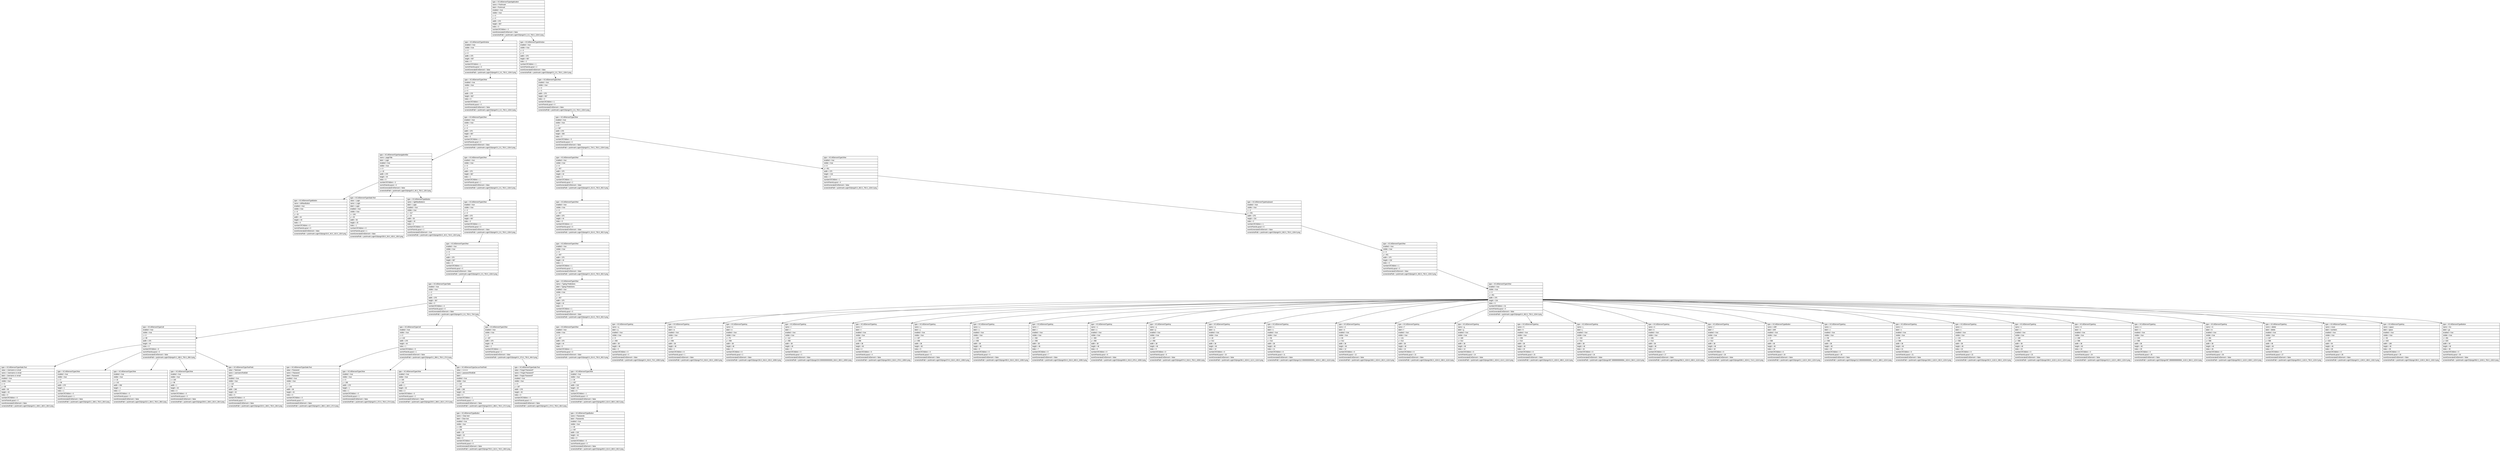 digraph Layout {

	node [shape=record fontname=Arial];

	0	[label="{type = XCUIElementTypeApplication\l|name = Poshmark\l|label = Poshmark\l|enabled = true\l|visible = true\l|x = 0\l|y = 0\l|width = 375\l|height = 667\l|index = 0\l|numberOfChildren = 3\l|eventGeneratedOnElement = false \l|screenshotPath = poshmark-Login/S3/pngs/0.0_0.0_750.0_1334.0.png\l}"]
	1	[label="{type = XCUIElementTypeWindow\l|enabled = true\l|visible = true\l|x = 0\l|y = 0\l|width = 375\l|height = 667\l|index = 0\l|numberOfChildren = 1\l|numInParentLayout = 0\l|eventGeneratedOnElement = false \l|screenshotPath = poshmark-Login/S3/pngs/0.0_0.0_750.0_1334.0.png\l}"]
	2	[label="{type = XCUIElementTypeWindow\l|enabled = true\l|visible = true\l|x = 0\l|y = 0\l|width = 375\l|height = 667\l|index = 2\l|numberOfChildren = 1\l|numInParentLayout = 2\l|eventGeneratedOnElement = false \l|screenshotPath = poshmark-Login/S3/pngs/0.0_0.0_750.0_1334.0.png\l}"]
	3	[label="{type = XCUIElementTypeOther\l|enabled = true\l|visible = true\l|x = 0\l|y = 0\l|width = 375\l|height = 667\l|index = 0\l|numberOfChildren = 1\l|numInParentLayout = 0\l|eventGeneratedOnElement = false \l|screenshotPath = poshmark-Login/S3/pngs/0.0_0.0_750.0_1334.0.png\l}"]
	4	[label="{type = XCUIElementTypeOther\l|enabled = true\l|visible = true\l|x = 0\l|y = 0\l|width = 375\l|height = 667\l|index = 0\l|numberOfChildren = 1\l|numInParentLayout = 0\l|eventGeneratedOnElement = false \l|screenshotPath = poshmark-Login/S3/pngs/0.0_0.0_750.0_1334.0.png\l}"]
	5	[label="{type = XCUIElementTypeOther\l|enabled = true\l|visible = true\l|x = 0\l|y = 0\l|width = 375\l|height = 667\l|index = 0\l|numberOfChildren = 2\l|numInParentLayout = 0\l|eventGeneratedOnElement = false \l|screenshotPath = poshmark-Login/S3/pngs/0.0_0.0_750.0_1334.0.png\l}"]
	6	[label="{type = XCUIElementTypeOther\l|enabled = true\l|visible = true\l|x = 0\l|y = 367\l|width = 375\l|height = 300\l|index = 0\l|numberOfChildren = 5\l|numInParentLayout = 0\l|eventGeneratedOnElement = false \l|screenshotPath = poshmark-Login/S3/pngs/0.0_734.0_750.0_1334.0.png\l}"]
	7	[label="{type = XCUIElementTypeNavigationBar\l|name = pageTitle\l|label = Login\l|enabled = true\l|visible = true\l|x = 0\l|y = 20\l|width = 375\l|height = 44\l|index = 0\l|numberOfChildren = 3\l|numInParentLayout = 0\l|eventGeneratedOnElement = false \l|screenshotPath = poshmark-Login/S3/pngs/0.0_40.0_750.0_128.0.png\l}"]
	8	[label="{type = XCUIElementTypeOther\l|enabled = true\l|visible = true\l|x = 0\l|y = 0\l|width = 375\l|height = 667\l|index = 1\l|numberOfChildren = 1\l|numInParentLayout = 1\l|eventGeneratedOnElement = false \l|screenshotPath = poshmark-Login/S3/pngs/0.0_0.0_750.0_1334.0.png\l}"]
	9	[label="{type = XCUIElementTypeOther\l|enabled = true\l|visible = true\l|x = 0\l|y = 407\l|width = 375\l|height = 44\l|index = 2\l|numberOfChildren = 1\l|numInParentLayout = 2\l|eventGeneratedOnElement = false \l|screenshotPath = poshmark-Login/S3/pngs/0.0_814.0_750.0_902.0.png\l}"]
	10	[label="{type = XCUIElementTypeOther\l|enabled = true\l|visible = true\l|x = 0\l|y = 451\l|width = 375\l|height = 216\l|index = 4\l|numberOfChildren = 1\l|numInParentLayout = 4\l|eventGeneratedOnElement = false \l|screenshotPath = poshmark-Login/S3/pngs/0.0_902.0_750.0_1334.0.png\l}"]
	11	[label="{type = XCUIElementTypeButton\l|name = leftNavButton\l|enabled = true\l|visible = true\l|x = 8\l|y = 20\l|width = 43\l|height = 44\l|index = 0\l|numberOfChildren = 0\l|numInParentLayout = 0\l|eventGeneratedOnElement = false \l|screenshotPath = poshmark-Login/S3/pngs/16.0_40.0_102.0_128.0.png\l}"]
	12	[label="{type = XCUIElementTypeStaticText\l|value = Login\l|name = Login\l|label = Login\l|enabled = true\l|visible = true\l|x = 163\l|y = 29\l|width = 50\l|height = 25\l|index = 1\l|numberOfChildren = 0\l|numInParentLayout = 1\l|eventGeneratedOnElement = false \l|screenshotPath = poshmark-Login/S3/pngs/326.0_58.0_426.0_108.0.png\l}"]
	13	[label="{type = XCUIElementTypeButton\l|name = rightNavButton1\l|label = Login\l|enabled = true\l|visible = true\l|x = 317\l|y = 20\l|width = 50\l|height = 44\l|index = 2\l|numberOfChildren = 0\l|numInParentLayout = 2\l|eventGeneratedOnElement = true \l|screenshotPath = poshmark-Login/S3/pngs/634.0_40.0_734.0_128.0.png\l}"]
	14	[label="{type = XCUIElementTypeOther\l|enabled = true\l|visible = true\l|x = 0\l|y = 0\l|width = 375\l|height = 667\l|index = 0\l|numberOfChildren = 1\l|numInParentLayout = 0\l|eventGeneratedOnElement = false \l|screenshotPath = poshmark-Login/S3/pngs/0.0_0.0_750.0_1334.0.png\l}"]
	15	[label="{type = XCUIElementTypeOther\l|enabled = true\l|visible = true\l|x = 0\l|y = 407\l|width = 375\l|height = 44\l|index = 0\l|numberOfChildren = 2\l|numInParentLayout = 0\l|eventGeneratedOnElement = false \l|screenshotPath = poshmark-Login/S3/pngs/0.0_814.0_750.0_902.0.png\l}"]
	16	[label="{type = XCUIElementTypeKeyboard\l|enabled = true\l|visible = true\l|x = 0\l|y = 451\l|width = 375\l|height = 216\l|index = 0\l|numberOfChildren = 1\l|numInParentLayout = 0\l|eventGeneratedOnElement = false \l|screenshotPath = poshmark-Login/S3/pngs/0.0_902.0_750.0_1334.0.png\l}"]
	17	[label="{type = XCUIElementTypeOther\l|enabled = true\l|visible = true\l|x = 0\l|y = 0\l|width = 375\l|height = 667\l|index = 0\l|numberOfChildren = 1\l|numInParentLayout = 0\l|eventGeneratedOnElement = false \l|screenshotPath = poshmark-Login/S3/pngs/0.0_0.0_750.0_1334.0.png\l}"]
	18	[label="{type = XCUIElementTypeOther\l|enabled = true\l|visible = true\l|x = 0\l|y = 407\l|width = 375\l|height = 44\l|index = 1\l|numberOfChildren = 1\l|numInParentLayout = 1\l|eventGeneratedOnElement = false \l|screenshotPath = poshmark-Login/S3/pngs/0.0_814.0_750.0_902.0.png\l}"]
	19	[label="{type = XCUIElementTypeOther\l|enabled = true\l|visible = true\l|x = 0\l|y = 451\l|width = 375\l|height = 216\l|index = 0\l|numberOfChildren = 1\l|numInParentLayout = 0\l|eventGeneratedOnElement = false \l|screenshotPath = poshmark-Login/S3/pngs/0.0_902.0_750.0_1334.0.png\l}"]
	20	[label="{type = XCUIElementTypeTable\l|enabled = true\l|visible = true\l|x = 0\l|y = 0\l|width = 375\l|height = 367\l|index = 0\l|numberOfChildren = 4\l|numInParentLayout = 0\l|eventGeneratedOnElement = false \l|screenshotPath = poshmark-Login/S3/pngs/0.0_0.0_750.0_734.0.png\l}"]
	21	[label="{type = XCUIElementTypeOther\l|name = Typing Predictions\l|label = Typing Predictions\l|enabled = true\l|visible = true\l|x = 0\l|y = 407\l|width = 375\l|height = 44\l|index = 0\l|numberOfChildren = 1\l|numInParentLayout = 0\l|eventGeneratedOnElement = false \l|screenshotPath = poshmark-Login/S3/pngs/0.0_814.0_750.0_902.0.png\l}"]
	22	[label="{type = XCUIElementTypeOther\l|enabled = true\l|visible = true\l|x = 0\l|y = 451\l|width = 375\l|height = 216\l|index = 0\l|numberOfChildren = 31\l|numInParentLayout = 0\l|eventGeneratedOnElement = false \l|screenshotPath = poshmark-Login/S3/pngs/0.0_902.0_750.0_1334.0.png\l}"]
	23	[label="{type = XCUIElementTypeCell\l|enabled = true\l|visible = true\l|x = 0\l|y = 99\l|width = 375\l|height = 44\l|index = 0\l|numberOfChildren = 6\l|numInParentLayout = 0\l|eventGeneratedOnElement = false \l|screenshotPath = poshmark-Login/S3/pngs/0.0_198.0_750.0_286.0.png\l}"]
	24	[label="{type = XCUIElementTypeCell\l|enabled = true\l|visible = true\l|x = 0\l|y = 143\l|width = 375\l|height = 44\l|index = 1\l|numberOfChildren = 5\l|numInParentLayout = 1\l|eventGeneratedOnElement = false \l|screenshotPath = poshmark-Login/S3/pngs/0.0_286.0_750.0_374.0.png\l}"]
	25	[label="{type = XCUIElementTypeOther\l|enabled = true\l|visible = true\l|x = 0\l|y = 187\l|width = 375\l|height = 45\l|index = 2\l|numberOfChildren = 1\l|numInParentLayout = 2\l|eventGeneratedOnElement = false \l|screenshotPath = poshmark-Login/S3/pngs/0.0_374.0_750.0_464.0.png\l}"]
	26	[label="{type = XCUIElementTypeOther\l|enabled = true\l|visible = true\l|x = 0\l|y = 407\l|width = 375\l|height = 44\l|index = 0\l|numberOfChildren = 1\l|numInParentLayout = 0\l|eventGeneratedOnElement = false \l|screenshotPath = poshmark-Login/S3/pngs/0.0_814.0_750.0_902.0.png\l}"]
	27	[label="{type = XCUIElementTypeKey\l|name = q\l|label = q\l|enabled = true\l|visible = true\l|x = 0\l|y = 458\l|width = 38\l|height = 46\l|index = 0\l|numberOfChildren = 0\l|numInParentLayout = 0\l|eventGeneratedOnElement = false \l|screenshotPath = poshmark-Login/S3/pngs/0.0_916.0_76.0_1008.0.png\l}"]
	28	[label="{type = XCUIElementTypeKey\l|name = w\l|label = w\l|enabled = true\l|visible = true\l|x = 37\l|y = 458\l|width = 38\l|height = 46\l|index = 1\l|numberOfChildren = 0\l|numInParentLayout = 1\l|eventGeneratedOnElement = false \l|screenshotPath = poshmark-Login/S3/pngs/74.0_916.0_150.0_1008.0.png\l}"]
	29	[label="{type = XCUIElementTypeKey\l|name = e\l|label = e\l|enabled = true\l|visible = true\l|x = 75\l|y = 458\l|width = 38\l|height = 46\l|index = 2\l|numberOfChildren = 0\l|numInParentLayout = 2\l|eventGeneratedOnElement = false \l|screenshotPath = poshmark-Login/S3/pngs/150.0_916.0_226.0_1008.0.png\l}"]
	30	[label="{type = XCUIElementTypeKey\l|name = r\l|label = r\l|enabled = true\l|visible = true\l|x = 112\l|y = 458\l|width = 38\l|height = 46\l|index = 3\l|numberOfChildren = 0\l|numInParentLayout = 3\l|eventGeneratedOnElement = false \l|screenshotPath = poshmark-Login/S3/pngs/224.00000000000003_916.0_300.0_1008.0.png\l}"]
	31	[label="{type = XCUIElementTypeKey\l|name = t\l|label = t\l|enabled = true\l|visible = true\l|x = 150\l|y = 458\l|width = 38\l|height = 46\l|index = 4\l|numberOfChildren = 0\l|numInParentLayout = 4\l|eventGeneratedOnElement = false \l|screenshotPath = poshmark-Login/S3/pngs/300.0_916.0_376.0_1008.0.png\l}"]
	32	[label="{type = XCUIElementTypeKey\l|name = y\l|label = y\l|enabled = true\l|visible = true\l|x = 187\l|y = 458\l|width = 38\l|height = 46\l|index = 5\l|numberOfChildren = 0\l|numInParentLayout = 5\l|eventGeneratedOnElement = false \l|screenshotPath = poshmark-Login/S3/pngs/374.0_916.0_450.0_1008.0.png\l}"]
	33	[label="{type = XCUIElementTypeKey\l|name = u\l|label = u\l|enabled = true\l|visible = true\l|x = 225\l|y = 458\l|width = 38\l|height = 46\l|index = 6\l|numberOfChildren = 0\l|numInParentLayout = 6\l|eventGeneratedOnElement = false \l|screenshotPath = poshmark-Login/S3/pngs/450.0_916.0_526.0_1008.0.png\l}"]
	34	[label="{type = XCUIElementTypeKey\l|name = i\l|label = i\l|enabled = true\l|visible = true\l|x = 262\l|y = 458\l|width = 38\l|height = 46\l|index = 7\l|numberOfChildren = 0\l|numInParentLayout = 7\l|eventGeneratedOnElement = false \l|screenshotPath = poshmark-Login/S3/pngs/524.0_916.0_600.0_1008.0.png\l}"]
	35	[label="{type = XCUIElementTypeKey\l|name = o\l|label = o\l|enabled = true\l|visible = true\l|x = 300\l|y = 458\l|width = 38\l|height = 46\l|index = 8\l|numberOfChildren = 0\l|numInParentLayout = 8\l|eventGeneratedOnElement = false \l|screenshotPath = poshmark-Login/S3/pngs/600.0_916.0_676.0_1008.0.png\l}"]
	36	[label="{type = XCUIElementTypeKey\l|name = p\l|label = p\l|enabled = true\l|visible = true\l|x = 337\l|y = 458\l|width = 38\l|height = 46\l|index = 9\l|numberOfChildren = 0\l|numInParentLayout = 9\l|eventGeneratedOnElement = false \l|screenshotPath = poshmark-Login/S3/pngs/674.0_916.0_750.0_1008.0.png\l}"]
	37	[label="{type = XCUIElementTypeKey\l|name = a\l|label = a\l|enabled = true\l|visible = true\l|x = 18\l|y = 512\l|width = 38\l|height = 46\l|index = 10\l|numberOfChildren = 0\l|numInParentLayout = 10\l|eventGeneratedOnElement = false \l|screenshotPath = poshmark-Login/S3/pngs/36.0_1024.0_112.0_1116.0.png\l}"]
	38	[label="{type = XCUIElementTypeKey\l|name = s\l|label = s\l|enabled = true\l|visible = true\l|x = 56\l|y = 512\l|width = 38\l|height = 46\l|index = 11\l|numberOfChildren = 0\l|numInParentLayout = 11\l|eventGeneratedOnElement = false \l|screenshotPath = poshmark-Login/S3/pngs/112.00000000000001_1024.0_188.0_1116.0.png\l}"]
	39	[label="{type = XCUIElementTypeKey\l|name = d\l|label = d\l|enabled = true\l|visible = true\l|x = 93\l|y = 512\l|width = 38\l|height = 46\l|index = 12\l|numberOfChildren = 0\l|numInParentLayout = 12\l|eventGeneratedOnElement = false \l|screenshotPath = poshmark-Login/S3/pngs/186.0_1024.0_262.0_1116.0.png\l}"]
	40	[label="{type = XCUIElementTypeKey\l|name = f\l|label = f\l|enabled = true\l|visible = true\l|x = 131\l|y = 512\l|width = 38\l|height = 46\l|index = 13\l|numberOfChildren = 0\l|numInParentLayout = 13\l|eventGeneratedOnElement = false \l|screenshotPath = poshmark-Login/S3/pngs/262.0_1024.0_338.0_1116.0.png\l}"]
	41	[label="{type = XCUIElementTypeKey\l|name = g\l|label = g\l|enabled = true\l|visible = true\l|x = 169\l|y = 512\l|width = 38\l|height = 46\l|index = 14\l|numberOfChildren = 0\l|numInParentLayout = 14\l|eventGeneratedOnElement = false \l|screenshotPath = poshmark-Login/S3/pngs/338.0_1024.0_414.0_1116.0.png\l}"]
	42	[label="{type = XCUIElementTypeKey\l|name = h\l|label = h\l|enabled = true\l|visible = true\l|x = 206\l|y = 512\l|width = 38\l|height = 46\l|index = 15\l|numberOfChildren = 0\l|numInParentLayout = 15\l|eventGeneratedOnElement = false \l|screenshotPath = poshmark-Login/S3/pngs/412.0_1024.0_488.0_1116.0.png\l}"]
	43	[label="{type = XCUIElementTypeKey\l|name = j\l|label = j\l|enabled = true\l|visible = true\l|x = 244\l|y = 512\l|width = 38\l|height = 46\l|index = 16\l|numberOfChildren = 0\l|numInParentLayout = 16\l|eventGeneratedOnElement = false \l|screenshotPath = poshmark-Login/S3/pngs/487.99999999999994_1024.0_564.0_1116.0.png\l}"]
	44	[label="{type = XCUIElementTypeKey\l|name = k\l|label = k\l|enabled = true\l|visible = true\l|x = 281\l|y = 512\l|width = 38\l|height = 46\l|index = 17\l|numberOfChildren = 0\l|numInParentLayout = 17\l|eventGeneratedOnElement = false \l|screenshotPath = poshmark-Login/S3/pngs/562.0_1024.0_638.0_1116.0.png\l}"]
	45	[label="{type = XCUIElementTypeKey\l|name = l\l|label = l\l|enabled = true\l|visible = true\l|x = 319\l|y = 512\l|width = 38\l|height = 46\l|index = 18\l|numberOfChildren = 0\l|numInParentLayout = 18\l|eventGeneratedOnElement = false \l|screenshotPath = poshmark-Login/S3/pngs/638.0_1024.0_714.0_1116.0.png\l}"]
	46	[label="{type = XCUIElementTypeButton\l|name = shift\l|label = shift\l|enabled = true\l|visible = true\l|x = 0\l|y = 566\l|width = 48\l|height = 46\l|index = 19\l|numberOfChildren = 0\l|numInParentLayout = 19\l|eventGeneratedOnElement = false \l|screenshotPath = poshmark-Login/S3/pngs/0.0_1132.0_96.0_1224.0.png\l}"]
	47	[label="{type = XCUIElementTypeKey\l|name = z\l|label = z\l|enabled = true\l|visible = true\l|x = 56\l|y = 566\l|width = 38\l|height = 46\l|index = 20\l|numberOfChildren = 0\l|numInParentLayout = 20\l|eventGeneratedOnElement = false \l|screenshotPath = poshmark-Login/S3/pngs/112.00000000000001_1132.0_188.0_1224.0.png\l}"]
	48	[label="{type = XCUIElementTypeKey\l|name = x\l|label = x\l|enabled = true\l|visible = true\l|x = 93\l|y = 566\l|width = 38\l|height = 46\l|index = 21\l|numberOfChildren = 0\l|numInParentLayout = 21\l|eventGeneratedOnElement = false \l|screenshotPath = poshmark-Login/S3/pngs/186.0_1132.0_262.0_1224.0.png\l}"]
	49	[label="{type = XCUIElementTypeKey\l|name = c\l|label = c\l|enabled = true\l|visible = true\l|x = 131\l|y = 566\l|width = 38\l|height = 46\l|index = 22\l|numberOfChildren = 0\l|numInParentLayout = 22\l|eventGeneratedOnElement = false \l|screenshotPath = poshmark-Login/S3/pngs/262.0_1132.0_338.0_1224.0.png\l}"]
	50	[label="{type = XCUIElementTypeKey\l|name = v\l|label = v\l|enabled = true\l|visible = true\l|x = 169\l|y = 566\l|width = 38\l|height = 46\l|index = 23\l|numberOfChildren = 0\l|numInParentLayout = 23\l|eventGeneratedOnElement = false \l|screenshotPath = poshmark-Login/S3/pngs/338.0_1132.0_414.0_1224.0.png\l}"]
	51	[label="{type = XCUIElementTypeKey\l|name = b\l|label = b\l|enabled = true\l|visible = true\l|x = 206\l|y = 566\l|width = 38\l|height = 46\l|index = 24\l|numberOfChildren = 0\l|numInParentLayout = 24\l|eventGeneratedOnElement = false \l|screenshotPath = poshmark-Login/S3/pngs/412.0_1132.0_488.0_1224.0.png\l}"]
	52	[label="{type = XCUIElementTypeKey\l|name = n\l|label = n\l|enabled = true\l|visible = true\l|x = 244\l|y = 566\l|width = 38\l|height = 46\l|index = 25\l|numberOfChildren = 0\l|numInParentLayout = 25\l|eventGeneratedOnElement = false \l|screenshotPath = poshmark-Login/S3/pngs/487.99999999999994_1132.0_564.0_1224.0.png\l}"]
	53	[label="{type = XCUIElementTypeKey\l|name = m\l|label = m\l|enabled = true\l|visible = true\l|x = 281\l|y = 566\l|width = 38\l|height = 46\l|index = 26\l|numberOfChildren = 0\l|numInParentLayout = 26\l|eventGeneratedOnElement = false \l|screenshotPath = poshmark-Login/S3/pngs/562.0_1132.0_638.0_1224.0.png\l}"]
	54	[label="{type = XCUIElementTypeKey\l|name = delete\l|label = delete\l|enabled = true\l|visible = true\l|x = 327\l|y = 566\l|width = 48\l|height = 46\l|index = 27\l|numberOfChildren = 0\l|numInParentLayout = 27\l|eventGeneratedOnElement = false \l|screenshotPath = poshmark-Login/S3/pngs/654.0_1132.0_750.0_1224.0.png\l}"]
	55	[label="{type = XCUIElementTypeKey\l|name = more\l|label = numbers\l|enabled = true\l|visible = true\l|x = 0\l|y = 620\l|width = 94\l|height = 46\l|index = 28\l|numberOfChildren = 0\l|numInParentLayout = 28\l|eventGeneratedOnElement = false \l|screenshotPath = poshmark-Login/S3/pngs/0.0_1240.0_188.0_1332.0.png\l}"]
	56	[label="{type = XCUIElementTypeKey\l|name = space\l|label = space\l|enabled = true\l|visible = true\l|x = 93\l|y = 620\l|width = 189\l|height = 46\l|index = 29\l|numberOfChildren = 0\l|numInParentLayout = 29\l|eventGeneratedOnElement = false \l|screenshotPath = poshmark-Login/S3/pngs/186.0_1240.0_564.0_1332.0.png\l}"]
	57	[label="{type = XCUIElementTypeButton\l|name = Go\l|label = go\l|enabled = true\l|visible = true\l|x = 281\l|y = 620\l|width = 94\l|height = 46\l|index = 30\l|numberOfChildren = 0\l|numInParentLayout = 30\l|eventGeneratedOnElement = false \l|screenshotPath = poshmark-Login/S3/pngs/562.0_1240.0_750.0_1332.0.png\l}"]
	58	[label="{type = XCUIElementTypeStaticText\l|value = Username or email\l|name = Username or email\l|label = Username or email\l|enabled = true\l|visible = true\l|x = 0\l|y = 99\l|width = 90\l|height = 43\l|index = 0\l|numberOfChildren = 0\l|numInParentLayout = 0\l|eventGeneratedOnElement = false \l|screenshotPath = poshmark-Login/S3/pngs/0.0_198.0_180.0_284.0.png\l}"]
	59	[label="{type = XCUIElementTypeOther\l|enabled = true\l|visible = true\l|x = 0\l|y = 99\l|width = 375\l|height = 1\l|index = 1\l|numberOfChildren = 0\l|numInParentLayout = 1\l|eventGeneratedOnElement = false \l|screenshotPath = poshmark-Login/S3/pngs/0.0_198.0_750.0_200.0.png\l}"]
	60	[label="{type = XCUIElementTypeOther\l|enabled = true\l|visible = true\l|x = 16\l|y = 142\l|width = 359\l|height = 1\l|index = 2\l|numberOfChildren = 0\l|numInParentLayout = 2\l|eventGeneratedOnElement = false \l|screenshotPath = poshmark-Login/S3/pngs/32.0_284.0_750.0_286.0.png\l}"]
	61	[label="{type = XCUIElementTypeOther\l|enabled = true\l|visible = true\l|x = 100\l|y = 99\l|width = 1\l|height = 43\l|index = 3\l|numberOfChildren = 0\l|numInParentLayout = 3\l|eventGeneratedOnElement = false \l|screenshotPath = poshmark-Login/S3/pngs/200.0_198.0_202.0_284.0.png\l}"]
	62	[label="{type = XCUIElementTypeTextField\l|value = TestUseri\l|name = usernameTextEdit\l|label = \l|enabled = true\l|visible = true\l|x = 110\l|y = 99\l|width = 265\l|height = 43\l|index = 5\l|numberOfChildren = 0\l|numInParentLayout = 5\l|eventGeneratedOnElement = false \l|screenshotPath = poshmark-Login/S3/pngs/220.0_198.0_750.0_284.0.png\l}"]
	63	[label="{type = XCUIElementTypeStaticText\l|value = Password\l|name = Password\l|label = Password\l|enabled = true\l|visible = true\l|x = 0\l|y = 143\l|width = 90\l|height = 43\l|index = 0\l|numberOfChildren = 0\l|numInParentLayout = 0\l|eventGeneratedOnElement = false \l|screenshotPath = poshmark-Login/S3/pngs/0.0_286.0_180.0_372.0.png\l}"]
	64	[label="{type = XCUIElementTypeOther\l|enabled = true\l|visible = true\l|x = 0\l|y = 186\l|width = 375\l|height = 1\l|index = 1\l|numberOfChildren = 0\l|numInParentLayout = 1\l|eventGeneratedOnElement = false \l|screenshotPath = poshmark-Login/S3/pngs/0.0_372.0_750.0_374.0.png\l}"]
	65	[label="{type = XCUIElementTypeOther\l|enabled = true\l|visible = true\l|x = 100\l|y = 143\l|width = 1\l|height = 43\l|index = 2\l|numberOfChildren = 0\l|numInParentLayout = 2\l|eventGeneratedOnElement = false \l|screenshotPath = poshmark-Login/S3/pngs/200.0_286.0_202.0_372.0.png\l}"]
	66	[label="{type = XCUIElementTypeSecureTextField\l|value = •••••••••\l|name = passwordTextEdit\l|label = \l|enabled = true\l|visible = true\l|x = 110\l|y = 143\l|width = 265\l|height = 43\l|index = 4\l|numberOfChildren = 1\l|numInParentLayout = 4\l|eventGeneratedOnElement = false \l|screenshotPath = poshmark-Login/S3/pngs/220.0_286.0_750.0_372.0.png\l}"]
	67	[label="{type = XCUIElementTypeStaticText\l|value = Forgot Password?\l|name = Forgot Password?\l|label = Forgot Password?\l|enabled = true\l|visible = true\l|x = 0\l|y = 187\l|width = 375\l|height = 45\l|index = 0\l|numberOfChildren = 0\l|numInParentLayout = 0\l|eventGeneratedOnElement = false \l|screenshotPath = poshmark-Login/S3/pngs/0.0_374.0_750.0_464.0.png\l}"]
	68	[label="{type = XCUIElementTypeOther\l|enabled = true\l|visible = true\l|x = 30\l|y = 407\l|width = 315\l|height = 44\l|index = 0\l|numberOfChildren = 1\l|numInParentLayout = 0\l|eventGeneratedOnElement = false \l|screenshotPath = poshmark-Login/S3/pngs/60.0_814.0_690.0_902.0.png\l}"]
	69	[label="{type = XCUIElementTypeButton\l|name = Clear text\l|label = Clear text\l|enabled = true\l|visible = true\l|x = 350\l|y = 155\l|width = 20\l|height = 19\l|index = 0\l|numberOfChildren = 0\l|numInParentLayout = 0\l|eventGeneratedOnElement = false \l|screenshotPath = poshmark-Login/S3/pngs/700.0_310.0_740.0_348.0.png\l}"]
	70	[label="{type = XCUIElementTypeButton\l|name = Passwords\l|label = Passwords\l|enabled = true\l|visible = true\l|x = 30\l|y = 407\l|width = 315\l|height = 44\l|index = 0\l|numberOfChildren = 0\l|numInParentLayout = 0\l|eventGeneratedOnElement = false \l|screenshotPath = poshmark-Login/S3/pngs/60.0_814.0_690.0_902.0.png\l}"]


	0 -> 1
	0 -> 2
	1 -> 3
	2 -> 4
	3 -> 5
	4 -> 6
	5 -> 7
	5 -> 8
	6 -> 9
	6 -> 10
	7 -> 11
	7 -> 12
	7 -> 13
	8 -> 14
	9 -> 15
	10 -> 16
	14 -> 17
	15 -> 18
	16 -> 19
	17 -> 20
	18 -> 21
	19 -> 22
	20 -> 23
	20 -> 24
	20 -> 25
	21 -> 26
	22 -> 27
	22 -> 28
	22 -> 29
	22 -> 30
	22 -> 31
	22 -> 32
	22 -> 33
	22 -> 34
	22 -> 35
	22 -> 36
	22 -> 37
	22 -> 38
	22 -> 39
	22 -> 40
	22 -> 41
	22 -> 42
	22 -> 43
	22 -> 44
	22 -> 45
	22 -> 46
	22 -> 47
	22 -> 48
	22 -> 49
	22 -> 50
	22 -> 51
	22 -> 52
	22 -> 53
	22 -> 54
	22 -> 55
	22 -> 56
	22 -> 57
	23 -> 58
	23 -> 59
	23 -> 60
	23 -> 61
	23 -> 62
	24 -> 63
	24 -> 64
	24 -> 65
	24 -> 66
	25 -> 67
	26 -> 68
	66 -> 69
	68 -> 70


}